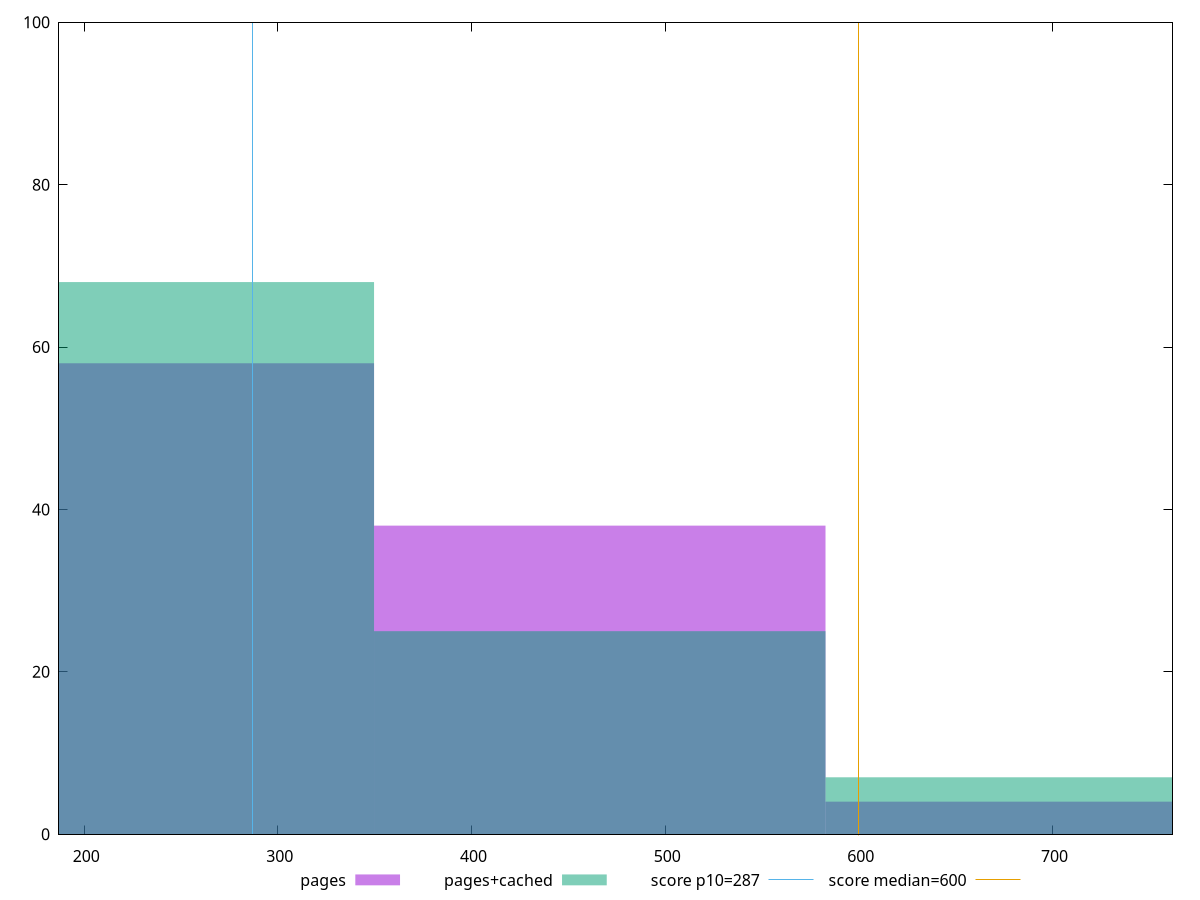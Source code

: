 reset

$pages <<EOF
699.377367992963 4
466.2515786619753 38
233.12578933098766 58
EOF

$pagesCached <<EOF
699.377367992963 7
466.2515786619753 25
233.12578933098766 68
EOF

set key outside below
set boxwidth 233.12578933098766
set xrange [187:762.0000000000018]
set yrange [0:100]
set trange [0:100]
set style fill transparent solid 0.5 noborder

set parametric
set terminal svg size 640, 500 enhanced background rgb 'white'
set output "report_00017_2021-02-10T15-08-03.406Z/total-blocking-time/comparison/histogram/0_vs_1.svg"

plot $pages title "pages" with boxes, \
     $pagesCached title "pages+cached" with boxes, \
     287,t title "score p10=287", \
     600,t title "score median=600"

reset
